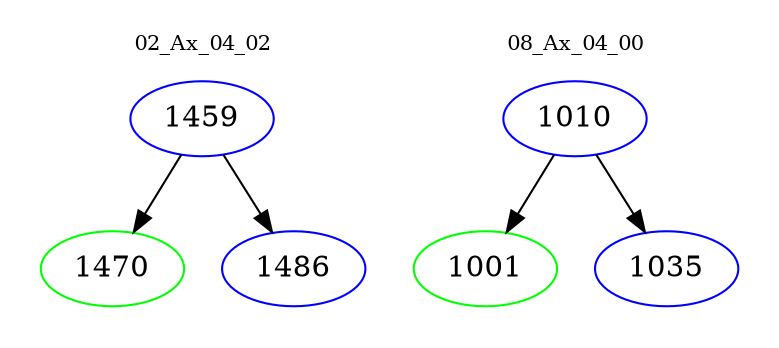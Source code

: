 digraph{
subgraph cluster_0 {
color = white
label = "02_Ax_04_02";
fontsize=10;
T0_1459 [label="1459", color="blue"]
T0_1459 -> T0_1470 [color="black"]
T0_1470 [label="1470", color="green"]
T0_1459 -> T0_1486 [color="black"]
T0_1486 [label="1486", color="blue"]
}
subgraph cluster_1 {
color = white
label = "08_Ax_04_00";
fontsize=10;
T1_1010 [label="1010", color="blue"]
T1_1010 -> T1_1001 [color="black"]
T1_1001 [label="1001", color="green"]
T1_1010 -> T1_1035 [color="black"]
T1_1035 [label="1035", color="blue"]
}
}
